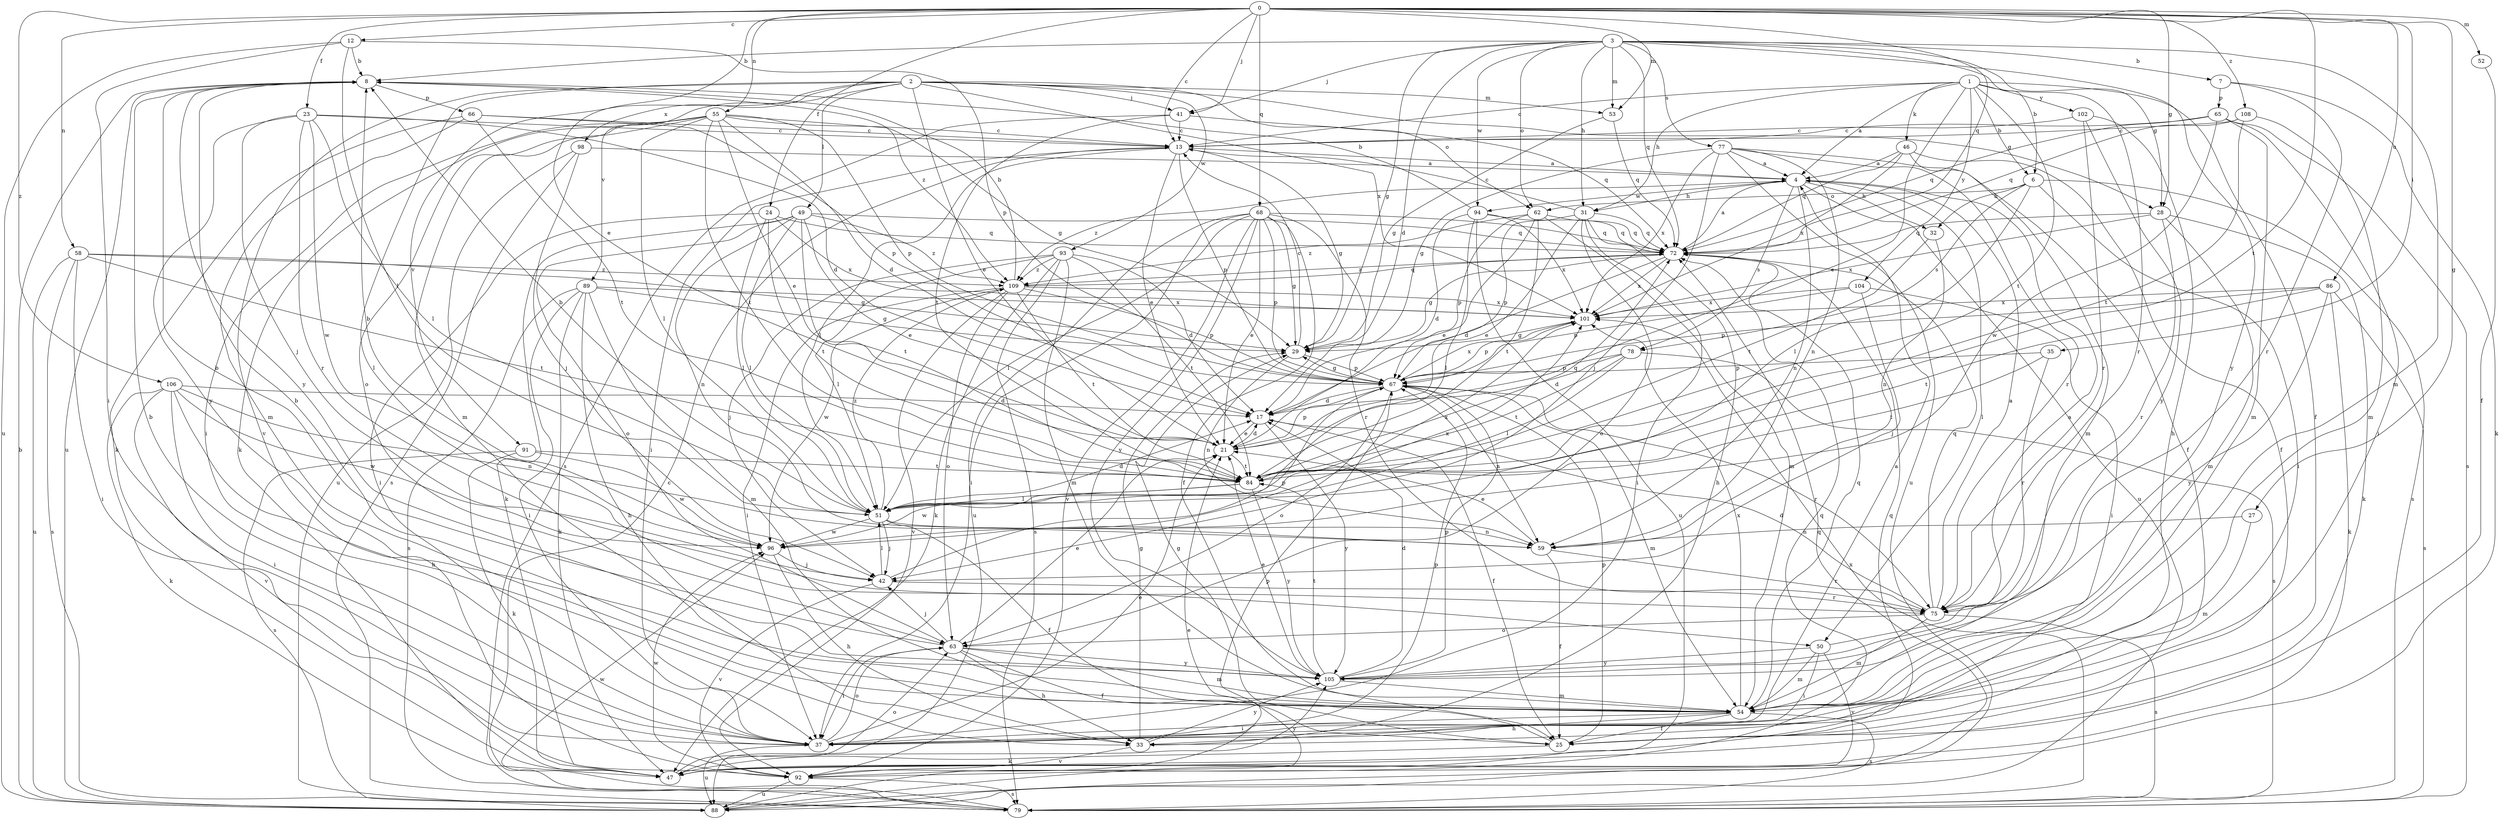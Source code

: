 strict digraph  {
0;
1;
2;
3;
4;
6;
7;
8;
12;
13;
17;
21;
23;
24;
25;
27;
28;
29;
31;
32;
33;
35;
37;
41;
42;
46;
47;
49;
50;
51;
52;
53;
54;
55;
58;
59;
62;
63;
65;
66;
67;
68;
72;
75;
77;
78;
79;
84;
86;
88;
89;
91;
92;
93;
94;
96;
98;
101;
102;
104;
105;
106;
108;
109;
0 -> 12  [label=c];
0 -> 13  [label=c];
0 -> 21  [label=e];
0 -> 23  [label=f];
0 -> 24  [label=f];
0 -> 27  [label=g];
0 -> 28  [label=g];
0 -> 35  [label=i];
0 -> 41  [label=j];
0 -> 52  [label=m];
0 -> 53  [label=m];
0 -> 55  [label=n];
0 -> 58  [label=n];
0 -> 68  [label=q];
0 -> 72  [label=q];
0 -> 84  [label=t];
0 -> 86  [label=u];
0 -> 106  [label=z];
0 -> 108  [label=z];
1 -> 4  [label=a];
1 -> 6  [label=b];
1 -> 13  [label=c];
1 -> 21  [label=e];
1 -> 25  [label=f];
1 -> 31  [label=h];
1 -> 46  [label=k];
1 -> 75  [label=r];
1 -> 84  [label=t];
1 -> 102  [label=y];
1 -> 104  [label=y];
2 -> 21  [label=e];
2 -> 28  [label=g];
2 -> 41  [label=j];
2 -> 49  [label=l];
2 -> 50  [label=l];
2 -> 53  [label=m];
2 -> 62  [label=o];
2 -> 89  [label=v];
2 -> 91  [label=v];
2 -> 92  [label=v];
2 -> 93  [label=w];
2 -> 98  [label=x];
2 -> 101  [label=x];
3 -> 6  [label=b];
3 -> 7  [label=b];
3 -> 8  [label=b];
3 -> 17  [label=d];
3 -> 28  [label=g];
3 -> 29  [label=g];
3 -> 31  [label=h];
3 -> 41  [label=j];
3 -> 53  [label=m];
3 -> 54  [label=m];
3 -> 62  [label=o];
3 -> 72  [label=q];
3 -> 77  [label=s];
3 -> 94  [label=w];
3 -> 105  [label=y];
4 -> 31  [label=h];
4 -> 32  [label=h];
4 -> 50  [label=l];
4 -> 59  [label=n];
4 -> 78  [label=s];
4 -> 88  [label=u];
4 -> 94  [label=w];
4 -> 109  [label=z];
6 -> 32  [label=h];
6 -> 37  [label=i];
6 -> 51  [label=l];
6 -> 62  [label=o];
6 -> 78  [label=s];
6 -> 79  [label=s];
7 -> 47  [label=k];
7 -> 65  [label=p];
7 -> 75  [label=r];
8 -> 66  [label=p];
8 -> 88  [label=u];
8 -> 105  [label=y];
8 -> 109  [label=z];
12 -> 8  [label=b];
12 -> 37  [label=i];
12 -> 51  [label=l];
12 -> 67  [label=p];
12 -> 88  [label=u];
13 -> 4  [label=a];
13 -> 21  [label=e];
13 -> 29  [label=g];
13 -> 37  [label=i];
13 -> 51  [label=l];
13 -> 67  [label=p];
17 -> 21  [label=e];
17 -> 25  [label=f];
17 -> 105  [label=y];
21 -> 17  [label=d];
21 -> 67  [label=p];
21 -> 84  [label=t];
23 -> 13  [label=c];
23 -> 17  [label=d];
23 -> 42  [label=j];
23 -> 51  [label=l];
23 -> 75  [label=r];
23 -> 96  [label=w];
23 -> 105  [label=y];
24 -> 37  [label=i];
24 -> 51  [label=l];
24 -> 72  [label=q];
24 -> 84  [label=t];
24 -> 101  [label=x];
25 -> 29  [label=g];
25 -> 47  [label=k];
25 -> 67  [label=p];
27 -> 54  [label=m];
27 -> 59  [label=n];
28 -> 47  [label=k];
28 -> 54  [label=m];
28 -> 72  [label=q];
28 -> 75  [label=r];
28 -> 101  [label=x];
29 -> 13  [label=c];
29 -> 59  [label=n];
29 -> 67  [label=p];
31 -> 13  [label=c];
31 -> 21  [label=e];
31 -> 33  [label=h];
31 -> 37  [label=i];
31 -> 63  [label=o];
31 -> 67  [label=p];
31 -> 72  [label=q];
32 -> 59  [label=n];
32 -> 84  [label=t];
33 -> 29  [label=g];
33 -> 67  [label=p];
33 -> 92  [label=v];
33 -> 105  [label=y];
35 -> 67  [label=p];
35 -> 75  [label=r];
35 -> 84  [label=t];
37 -> 4  [label=a];
37 -> 8  [label=b];
37 -> 21  [label=e];
37 -> 63  [label=o];
37 -> 88  [label=u];
41 -> 13  [label=c];
41 -> 72  [label=q];
41 -> 79  [label=s];
41 -> 84  [label=t];
42 -> 51  [label=l];
42 -> 67  [label=p];
42 -> 75  [label=r];
42 -> 92  [label=v];
46 -> 4  [label=a];
46 -> 25  [label=f];
46 -> 54  [label=m];
46 -> 72  [label=q];
46 -> 101  [label=x];
47 -> 63  [label=o];
47 -> 72  [label=q];
47 -> 105  [label=y];
49 -> 21  [label=e];
49 -> 47  [label=k];
49 -> 51  [label=l];
49 -> 59  [label=n];
49 -> 63  [label=o];
49 -> 72  [label=q];
49 -> 84  [label=t];
49 -> 109  [label=z];
50 -> 4  [label=a];
50 -> 37  [label=i];
50 -> 54  [label=m];
50 -> 92  [label=v];
50 -> 105  [label=y];
51 -> 8  [label=b];
51 -> 17  [label=d];
51 -> 25  [label=f];
51 -> 42  [label=j];
51 -> 59  [label=n];
51 -> 96  [label=w];
51 -> 101  [label=x];
51 -> 109  [label=z];
52 -> 25  [label=f];
53 -> 29  [label=g];
53 -> 72  [label=q];
54 -> 8  [label=b];
54 -> 25  [label=f];
54 -> 33  [label=h];
54 -> 37  [label=i];
54 -> 72  [label=q];
54 -> 79  [label=s];
54 -> 101  [label=x];
55 -> 13  [label=c];
55 -> 17  [label=d];
55 -> 21  [label=e];
55 -> 29  [label=g];
55 -> 37  [label=i];
55 -> 47  [label=k];
55 -> 51  [label=l];
55 -> 54  [label=m];
55 -> 63  [label=o];
55 -> 67  [label=p];
55 -> 84  [label=t];
58 -> 29  [label=g];
58 -> 37  [label=i];
58 -> 79  [label=s];
58 -> 84  [label=t];
58 -> 88  [label=u];
58 -> 109  [label=z];
59 -> 21  [label=e];
59 -> 25  [label=f];
59 -> 75  [label=r];
62 -> 21  [label=e];
62 -> 54  [label=m];
62 -> 67  [label=p];
62 -> 72  [label=q];
62 -> 84  [label=t];
62 -> 109  [label=z];
63 -> 8  [label=b];
63 -> 21  [label=e];
63 -> 25  [label=f];
63 -> 33  [label=h];
63 -> 37  [label=i];
63 -> 42  [label=j];
63 -> 54  [label=m];
63 -> 105  [label=y];
65 -> 13  [label=c];
65 -> 37  [label=i];
65 -> 54  [label=m];
65 -> 72  [label=q];
65 -> 79  [label=s];
65 -> 96  [label=w];
66 -> 13  [label=c];
66 -> 47  [label=k];
66 -> 54  [label=m];
66 -> 67  [label=p];
66 -> 84  [label=t];
67 -> 17  [label=d];
67 -> 29  [label=g];
67 -> 54  [label=m];
67 -> 59  [label=n];
67 -> 63  [label=o];
67 -> 75  [label=r];
67 -> 101  [label=x];
68 -> 21  [label=e];
68 -> 25  [label=f];
68 -> 29  [label=g];
68 -> 37  [label=i];
68 -> 51  [label=l];
68 -> 67  [label=p];
68 -> 72  [label=q];
68 -> 75  [label=r];
68 -> 88  [label=u];
68 -> 92  [label=v];
68 -> 105  [label=y];
72 -> 4  [label=a];
72 -> 17  [label=d];
72 -> 29  [label=g];
72 -> 101  [label=x];
72 -> 109  [label=z];
75 -> 4  [label=a];
75 -> 17  [label=d];
75 -> 54  [label=m];
75 -> 63  [label=o];
75 -> 72  [label=q];
75 -> 79  [label=s];
77 -> 4  [label=a];
77 -> 25  [label=f];
77 -> 29  [label=g];
77 -> 42  [label=j];
77 -> 59  [label=n];
77 -> 75  [label=r];
77 -> 88  [label=u];
77 -> 101  [label=x];
78 -> 17  [label=d];
78 -> 51  [label=l];
78 -> 67  [label=p];
78 -> 79  [label=s];
78 -> 84  [label=t];
79 -> 13  [label=c];
79 -> 96  [label=w];
79 -> 101  [label=x];
84 -> 51  [label=l];
84 -> 72  [label=q];
84 -> 96  [label=w];
84 -> 105  [label=y];
86 -> 47  [label=k];
86 -> 67  [label=p];
86 -> 79  [label=s];
86 -> 84  [label=t];
86 -> 101  [label=x];
86 -> 105  [label=y];
88 -> 8  [label=b];
88 -> 21  [label=e];
88 -> 72  [label=q];
89 -> 29  [label=g];
89 -> 33  [label=h];
89 -> 37  [label=i];
89 -> 47  [label=k];
89 -> 54  [label=m];
89 -> 79  [label=s];
89 -> 101  [label=x];
91 -> 47  [label=k];
91 -> 79  [label=s];
91 -> 84  [label=t];
91 -> 96  [label=w];
92 -> 67  [label=p];
92 -> 72  [label=q];
92 -> 79  [label=s];
92 -> 88  [label=u];
92 -> 96  [label=w];
93 -> 17  [label=d];
93 -> 42  [label=j];
93 -> 47  [label=k];
93 -> 51  [label=l];
93 -> 54  [label=m];
93 -> 79  [label=s];
93 -> 84  [label=t];
93 -> 109  [label=z];
94 -> 8  [label=b];
94 -> 17  [label=d];
94 -> 51  [label=l];
94 -> 72  [label=q];
94 -> 88  [label=u];
94 -> 101  [label=x];
96 -> 8  [label=b];
96 -> 33  [label=h];
96 -> 42  [label=j];
96 -> 101  [label=x];
98 -> 4  [label=a];
98 -> 42  [label=j];
98 -> 79  [label=s];
98 -> 88  [label=u];
101 -> 29  [label=g];
101 -> 67  [label=p];
102 -> 13  [label=c];
102 -> 33  [label=h];
102 -> 75  [label=r];
102 -> 105  [label=y];
104 -> 37  [label=i];
104 -> 42  [label=j];
104 -> 67  [label=p];
104 -> 101  [label=x];
105 -> 17  [label=d];
105 -> 21  [label=e];
105 -> 54  [label=m];
105 -> 67  [label=p];
105 -> 84  [label=t];
106 -> 17  [label=d];
106 -> 33  [label=h];
106 -> 37  [label=i];
106 -> 47  [label=k];
106 -> 59  [label=n];
106 -> 92  [label=v];
106 -> 96  [label=w];
108 -> 13  [label=c];
108 -> 54  [label=m];
108 -> 72  [label=q];
108 -> 84  [label=t];
109 -> 8  [label=b];
109 -> 37  [label=i];
109 -> 63  [label=o];
109 -> 67  [label=p];
109 -> 72  [label=q];
109 -> 84  [label=t];
109 -> 92  [label=v];
109 -> 96  [label=w];
109 -> 101  [label=x];
}
